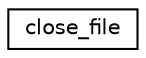 digraph "Graphical Class Hierarchy"
{
 // INTERACTIVE_SVG=YES
 // LATEX_PDF_SIZE
  edge [fontname="Helvetica",fontsize="10",labelfontname="Helvetica",labelfontsize="10"];
  node [fontname="Helvetica",fontsize="10",shape=record];
  rankdir="LR";
  Node0 [label="close_file",height=0.2,width=0.4,color="black", fillcolor="white", style="filled",URL="$interfacefms2__io__mod_1_1close__file.html",tooltip="Close a netcdf or domain file opened with open_file or open_virtual_file."];
}

